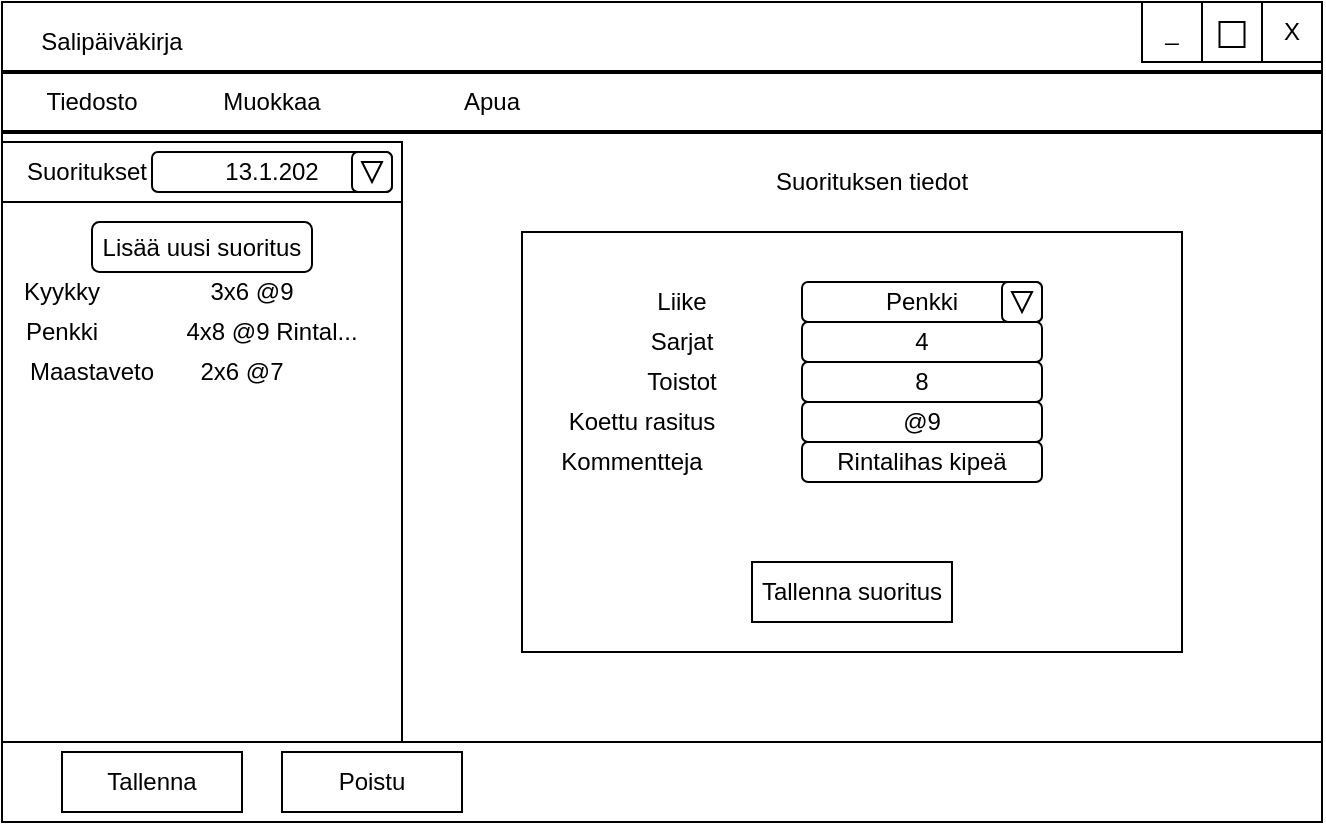<mxfile version="14.1.8" type="device"><diagram id="Pyj7mjHDO6vf3rIFBODI" name="Page-1"><mxGraphModel dx="1024" dy="592" grid="1" gridSize="10" guides="1" tooltips="1" connect="1" arrows="1" fold="1" page="1" pageScale="1" pageWidth="850" pageHeight="1100" math="0" shadow="0"><root><mxCell id="0"/><mxCell id="1" parent="0"/><mxCell id="4zN_rTpdoioOLtASMU_B-1" value="" style="rounded=0;whiteSpace=wrap;html=1;" vertex="1" parent="1"><mxGeometry x="80" y="80" width="660" height="370" as="geometry"/></mxCell><mxCell id="4zN_rTpdoioOLtASMU_B-3" value="" style="line;strokeWidth=2;html=1;" vertex="1" parent="1"><mxGeometry x="80" y="110" width="660" height="10" as="geometry"/></mxCell><mxCell id="4zN_rTpdoioOLtASMU_B-4" value="X" style="rounded=0;whiteSpace=wrap;html=1;" vertex="1" parent="1"><mxGeometry x="710" y="80" width="30" height="30" as="geometry"/></mxCell><mxCell id="4zN_rTpdoioOLtASMU_B-5" value="Salipäiväkirja" style="text;html=1;strokeColor=none;fillColor=none;align=center;verticalAlign=middle;whiteSpace=wrap;rounded=0;" vertex="1" parent="1"><mxGeometry x="90" y="90" width="90" height="20" as="geometry"/></mxCell><mxCell id="4zN_rTpdoioOLtASMU_B-7" value="" style="line;strokeWidth=2;html=1;" vertex="1" parent="1"><mxGeometry x="80" y="140" width="660" height="10" as="geometry"/></mxCell><mxCell id="4zN_rTpdoioOLtASMU_B-8" value="Apua" style="text;html=1;strokeColor=none;fillColor=none;align=center;verticalAlign=middle;whiteSpace=wrap;rounded=0;" vertex="1" parent="1"><mxGeometry x="280" y="120" width="90" height="20" as="geometry"/></mxCell><mxCell id="4zN_rTpdoioOLtASMU_B-9" value="Muokkaa" style="text;html=1;strokeColor=none;fillColor=none;align=center;verticalAlign=middle;whiteSpace=wrap;rounded=0;" vertex="1" parent="1"><mxGeometry x="170" y="120" width="90" height="20" as="geometry"/></mxCell><mxCell id="4zN_rTpdoioOLtASMU_B-10" value="Tiedosto" style="text;html=1;strokeColor=none;fillColor=none;align=center;verticalAlign=middle;whiteSpace=wrap;rounded=0;" vertex="1" parent="1"><mxGeometry x="80" y="120" width="90" height="20" as="geometry"/></mxCell><mxCell id="4zN_rTpdoioOLtASMU_B-12" value="" style="rounded=0;whiteSpace=wrap;html=1;" vertex="1" parent="1"><mxGeometry x="80" y="150" width="200" height="300" as="geometry"/></mxCell><mxCell id="4zN_rTpdoioOLtASMU_B-14" value="" style="rounded=0;whiteSpace=wrap;html=1;" vertex="1" parent="1"><mxGeometry x="80" y="150" width="200" height="30" as="geometry"/></mxCell><mxCell id="4zN_rTpdoioOLtASMU_B-15" value="Kyykky" style="text;html=1;strokeColor=none;fillColor=none;align=center;verticalAlign=middle;whiteSpace=wrap;rounded=0;" vertex="1" parent="1"><mxGeometry x="90" y="215" width="40" height="20" as="geometry"/></mxCell><mxCell id="4zN_rTpdoioOLtASMU_B-16" value="Penkki" style="text;html=1;strokeColor=none;fillColor=none;align=center;verticalAlign=middle;whiteSpace=wrap;rounded=0;" vertex="1" parent="1"><mxGeometry x="90" y="235" width="40" height="20" as="geometry"/></mxCell><mxCell id="4zN_rTpdoioOLtASMU_B-17" value="Maastaveto" style="text;html=1;strokeColor=none;fillColor=none;align=center;verticalAlign=middle;whiteSpace=wrap;rounded=0;" vertex="1" parent="1"><mxGeometry x="90" y="255" width="70" height="20" as="geometry"/></mxCell><mxCell id="4zN_rTpdoioOLtASMU_B-18" value="Lisää uusi suoritus" style="rounded=1;whiteSpace=wrap;html=1;" vertex="1" parent="1"><mxGeometry x="125" y="190" width="110" height="25" as="geometry"/></mxCell><mxCell id="4zN_rTpdoioOLtASMU_B-20" value="" style="rounded=0;whiteSpace=wrap;html=1;" vertex="1" parent="1"><mxGeometry x="80" y="450" width="660" height="40" as="geometry"/></mxCell><mxCell id="4zN_rTpdoioOLtASMU_B-22" value="Tallenna" style="rounded=0;whiteSpace=wrap;html=1;" vertex="1" parent="1"><mxGeometry x="110" y="455" width="90" height="30" as="geometry"/></mxCell><mxCell id="4zN_rTpdoioOLtASMU_B-23" value="" style="rounded=0;whiteSpace=wrap;html=1;" vertex="1" parent="1"><mxGeometry x="340" y="195" width="330" height="210" as="geometry"/></mxCell><mxCell id="4zN_rTpdoioOLtASMU_B-24" value="Suorituksen tiedot" style="text;html=1;strokeColor=none;fillColor=none;align=center;verticalAlign=middle;whiteSpace=wrap;rounded=0;" vertex="1" parent="1"><mxGeometry x="460" y="160" width="110" height="20" as="geometry"/></mxCell><mxCell id="4zN_rTpdoioOLtASMU_B-25" value="Liike" style="text;html=1;strokeColor=none;fillColor=none;align=center;verticalAlign=middle;whiteSpace=wrap;rounded=0;" vertex="1" parent="1"><mxGeometry x="400" y="220" width="40" height="20" as="geometry"/></mxCell><mxCell id="4zN_rTpdoioOLtASMU_B-26" value="Sarjat&lt;span style=&quot;color: rgba(0 , 0 , 0 , 0) ; font-family: monospace ; font-size: 0px&quot;&gt;%3CmxGraphModel%3E%3Croot%3E%3CmxCell%20id%3D%220%22%2F%3E%3CmxCell%20id%3D%221%22%20parent%3D%220%22%2F%3E%3CmxCell%20id%3D%222%22%20value%3D%22Liike%22%20style%3D%22text%3Bhtml%3D1%3BstrokeColor%3Dnone%3BfillColor%3Dnone%3Balign%3Dcenter%3BverticalAlign%3Dmiddle%3BwhiteSpace%3Dwrap%3Brounded%3D0%3B%22%20vertex%3D%221%22%20parent%3D%221%22%3E%3CmxGeometry%20x%3D%22400%22%20y%3D%22220%22%20width%3D%2240%22%20height%3D%2220%22%20as%3D%22geometry%22%2F%3E%3C%2FmxCell%3E%3C%2Froot%3E%3C%2FmxGraphModel%3E&lt;/span&gt;" style="text;html=1;strokeColor=none;fillColor=none;align=center;verticalAlign=middle;whiteSpace=wrap;rounded=0;" vertex="1" parent="1"><mxGeometry x="400" y="240" width="40" height="20" as="geometry"/></mxCell><mxCell id="4zN_rTpdoioOLtASMU_B-27" value="Toistot" style="text;html=1;strokeColor=none;fillColor=none;align=center;verticalAlign=middle;whiteSpace=wrap;rounded=0;" vertex="1" parent="1"><mxGeometry x="400" y="260" width="40" height="20" as="geometry"/></mxCell><mxCell id="4zN_rTpdoioOLtASMU_B-28" value="Koettu rasitus" style="text;html=1;strokeColor=none;fillColor=none;align=center;verticalAlign=middle;whiteSpace=wrap;rounded=0;" vertex="1" parent="1"><mxGeometry x="360" y="280" width="80" height="20" as="geometry"/></mxCell><mxCell id="4zN_rTpdoioOLtASMU_B-29" value="Kommentteja" style="text;html=1;strokeColor=none;fillColor=none;align=center;verticalAlign=middle;whiteSpace=wrap;rounded=0;" vertex="1" parent="1"><mxGeometry x="350" y="300" width="90" height="20" as="geometry"/></mxCell><mxCell id="4zN_rTpdoioOLtASMU_B-30" value="Penkki" style="rounded=1;whiteSpace=wrap;html=1;" vertex="1" parent="1"><mxGeometry x="480" y="220" width="120" height="20" as="geometry"/></mxCell><mxCell id="4zN_rTpdoioOLtASMU_B-31" value="4" style="rounded=1;whiteSpace=wrap;html=1;" vertex="1" parent="1"><mxGeometry x="480" y="240" width="120" height="20" as="geometry"/></mxCell><mxCell id="4zN_rTpdoioOLtASMU_B-32" value="8" style="rounded=1;whiteSpace=wrap;html=1;" vertex="1" parent="1"><mxGeometry x="480" y="260" width="120" height="20" as="geometry"/></mxCell><mxCell id="4zN_rTpdoioOLtASMU_B-33" value="@9" style="rounded=1;whiteSpace=wrap;html=1;" vertex="1" parent="1"><mxGeometry x="480" y="280" width="120" height="20" as="geometry"/></mxCell><mxCell id="4zN_rTpdoioOLtASMU_B-34" value="Rintalihas kipeä" style="rounded=1;whiteSpace=wrap;html=1;" vertex="1" parent="1"><mxGeometry x="480" y="300" width="120" height="20" as="geometry"/></mxCell><mxCell id="4zN_rTpdoioOLtASMU_B-21" value="Tallenna suoritus" style="rounded=0;whiteSpace=wrap;html=1;" vertex="1" parent="1"><mxGeometry x="455" y="360" width="100" height="30" as="geometry"/></mxCell><mxCell id="4zN_rTpdoioOLtASMU_B-35" value="3x6 @9" style="text;html=1;strokeColor=none;fillColor=none;align=center;verticalAlign=middle;whiteSpace=wrap;rounded=0;" vertex="1" parent="1"><mxGeometry x="175" y="215" width="60" height="20" as="geometry"/></mxCell><mxCell id="4zN_rTpdoioOLtASMU_B-36" value="4x8 @9 Rintal..." style="text;html=1;strokeColor=none;fillColor=none;align=center;verticalAlign=middle;whiteSpace=wrap;rounded=0;" vertex="1" parent="1"><mxGeometry x="170" y="235" width="90" height="20" as="geometry"/></mxCell><mxCell id="4zN_rTpdoioOLtASMU_B-37" value="2x6 @7" style="text;html=1;strokeColor=none;fillColor=none;align=center;verticalAlign=middle;whiteSpace=wrap;rounded=0;" vertex="1" parent="1"><mxGeometry x="170" y="255" width="60" height="20" as="geometry"/></mxCell><mxCell id="4zN_rTpdoioOLtASMU_B-38" value="" style="rounded=1;whiteSpace=wrap;html=1;" vertex="1" parent="1"><mxGeometry x="580" y="220" width="20" height="20" as="geometry"/></mxCell><mxCell id="4zN_rTpdoioOLtASMU_B-40" value="" style="triangle;whiteSpace=wrap;html=1;rotation=90;" vertex="1" parent="1"><mxGeometry x="585" y="225" width="10" height="10" as="geometry"/></mxCell><mxCell id="4zN_rTpdoioOLtASMU_B-41" value="Suoritukset" style="text;html=1;strokeColor=none;fillColor=none;align=center;verticalAlign=middle;whiteSpace=wrap;rounded=0;" vertex="1" parent="1"><mxGeometry x="85" y="155" width="75" height="20" as="geometry"/></mxCell><mxCell id="4zN_rTpdoioOLtASMU_B-42" value="13.1.202" style="rounded=1;whiteSpace=wrap;html=1;" vertex="1" parent="1"><mxGeometry x="155" y="155" width="120" height="20" as="geometry"/></mxCell><mxCell id="4zN_rTpdoioOLtASMU_B-45" value="" style="rounded=1;whiteSpace=wrap;html=1;" vertex="1" parent="1"><mxGeometry x="255" y="155" width="20" height="20" as="geometry"/></mxCell><mxCell id="4zN_rTpdoioOLtASMU_B-51" value="" style="triangle;whiteSpace=wrap;html=1;rotation=90;" vertex="1" parent="1"><mxGeometry x="260" y="160" width="10" height="10" as="geometry"/></mxCell><mxCell id="4zN_rTpdoioOLtASMU_B-52" value="Poistu" style="rounded=0;whiteSpace=wrap;html=1;" vertex="1" parent="1"><mxGeometry x="220" y="455" width="90" height="30" as="geometry"/></mxCell><mxCell id="4zN_rTpdoioOLtASMU_B-53" value="" style="rounded=0;whiteSpace=wrap;html=1;" vertex="1" parent="1"><mxGeometry x="680" y="80" width="30" height="30" as="geometry"/></mxCell><mxCell id="4zN_rTpdoioOLtASMU_B-54" value="_" style="rounded=0;whiteSpace=wrap;html=1;" vertex="1" parent="1"><mxGeometry x="650" y="80" width="30" height="30" as="geometry"/></mxCell><mxCell id="4zN_rTpdoioOLtASMU_B-56" value="" style="whiteSpace=wrap;html=1;aspect=fixed;" vertex="1" parent="1"><mxGeometry x="688.75" y="90" width="12.5" height="12.5" as="geometry"/></mxCell></root></mxGraphModel></diagram></mxfile>